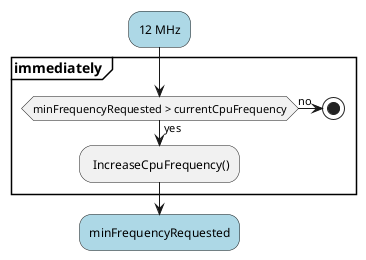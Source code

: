 @startuml
#lightblue :12 MHz;

partition "**immediately **" {
   if (minFrequencyRequested > currentCpuFrequency) then (yes)
  : IncreaseCpuFrequency();
  else (no) 
  stop;
  endif
}


#lightblue :minFrequencyRequested;
@enduml
